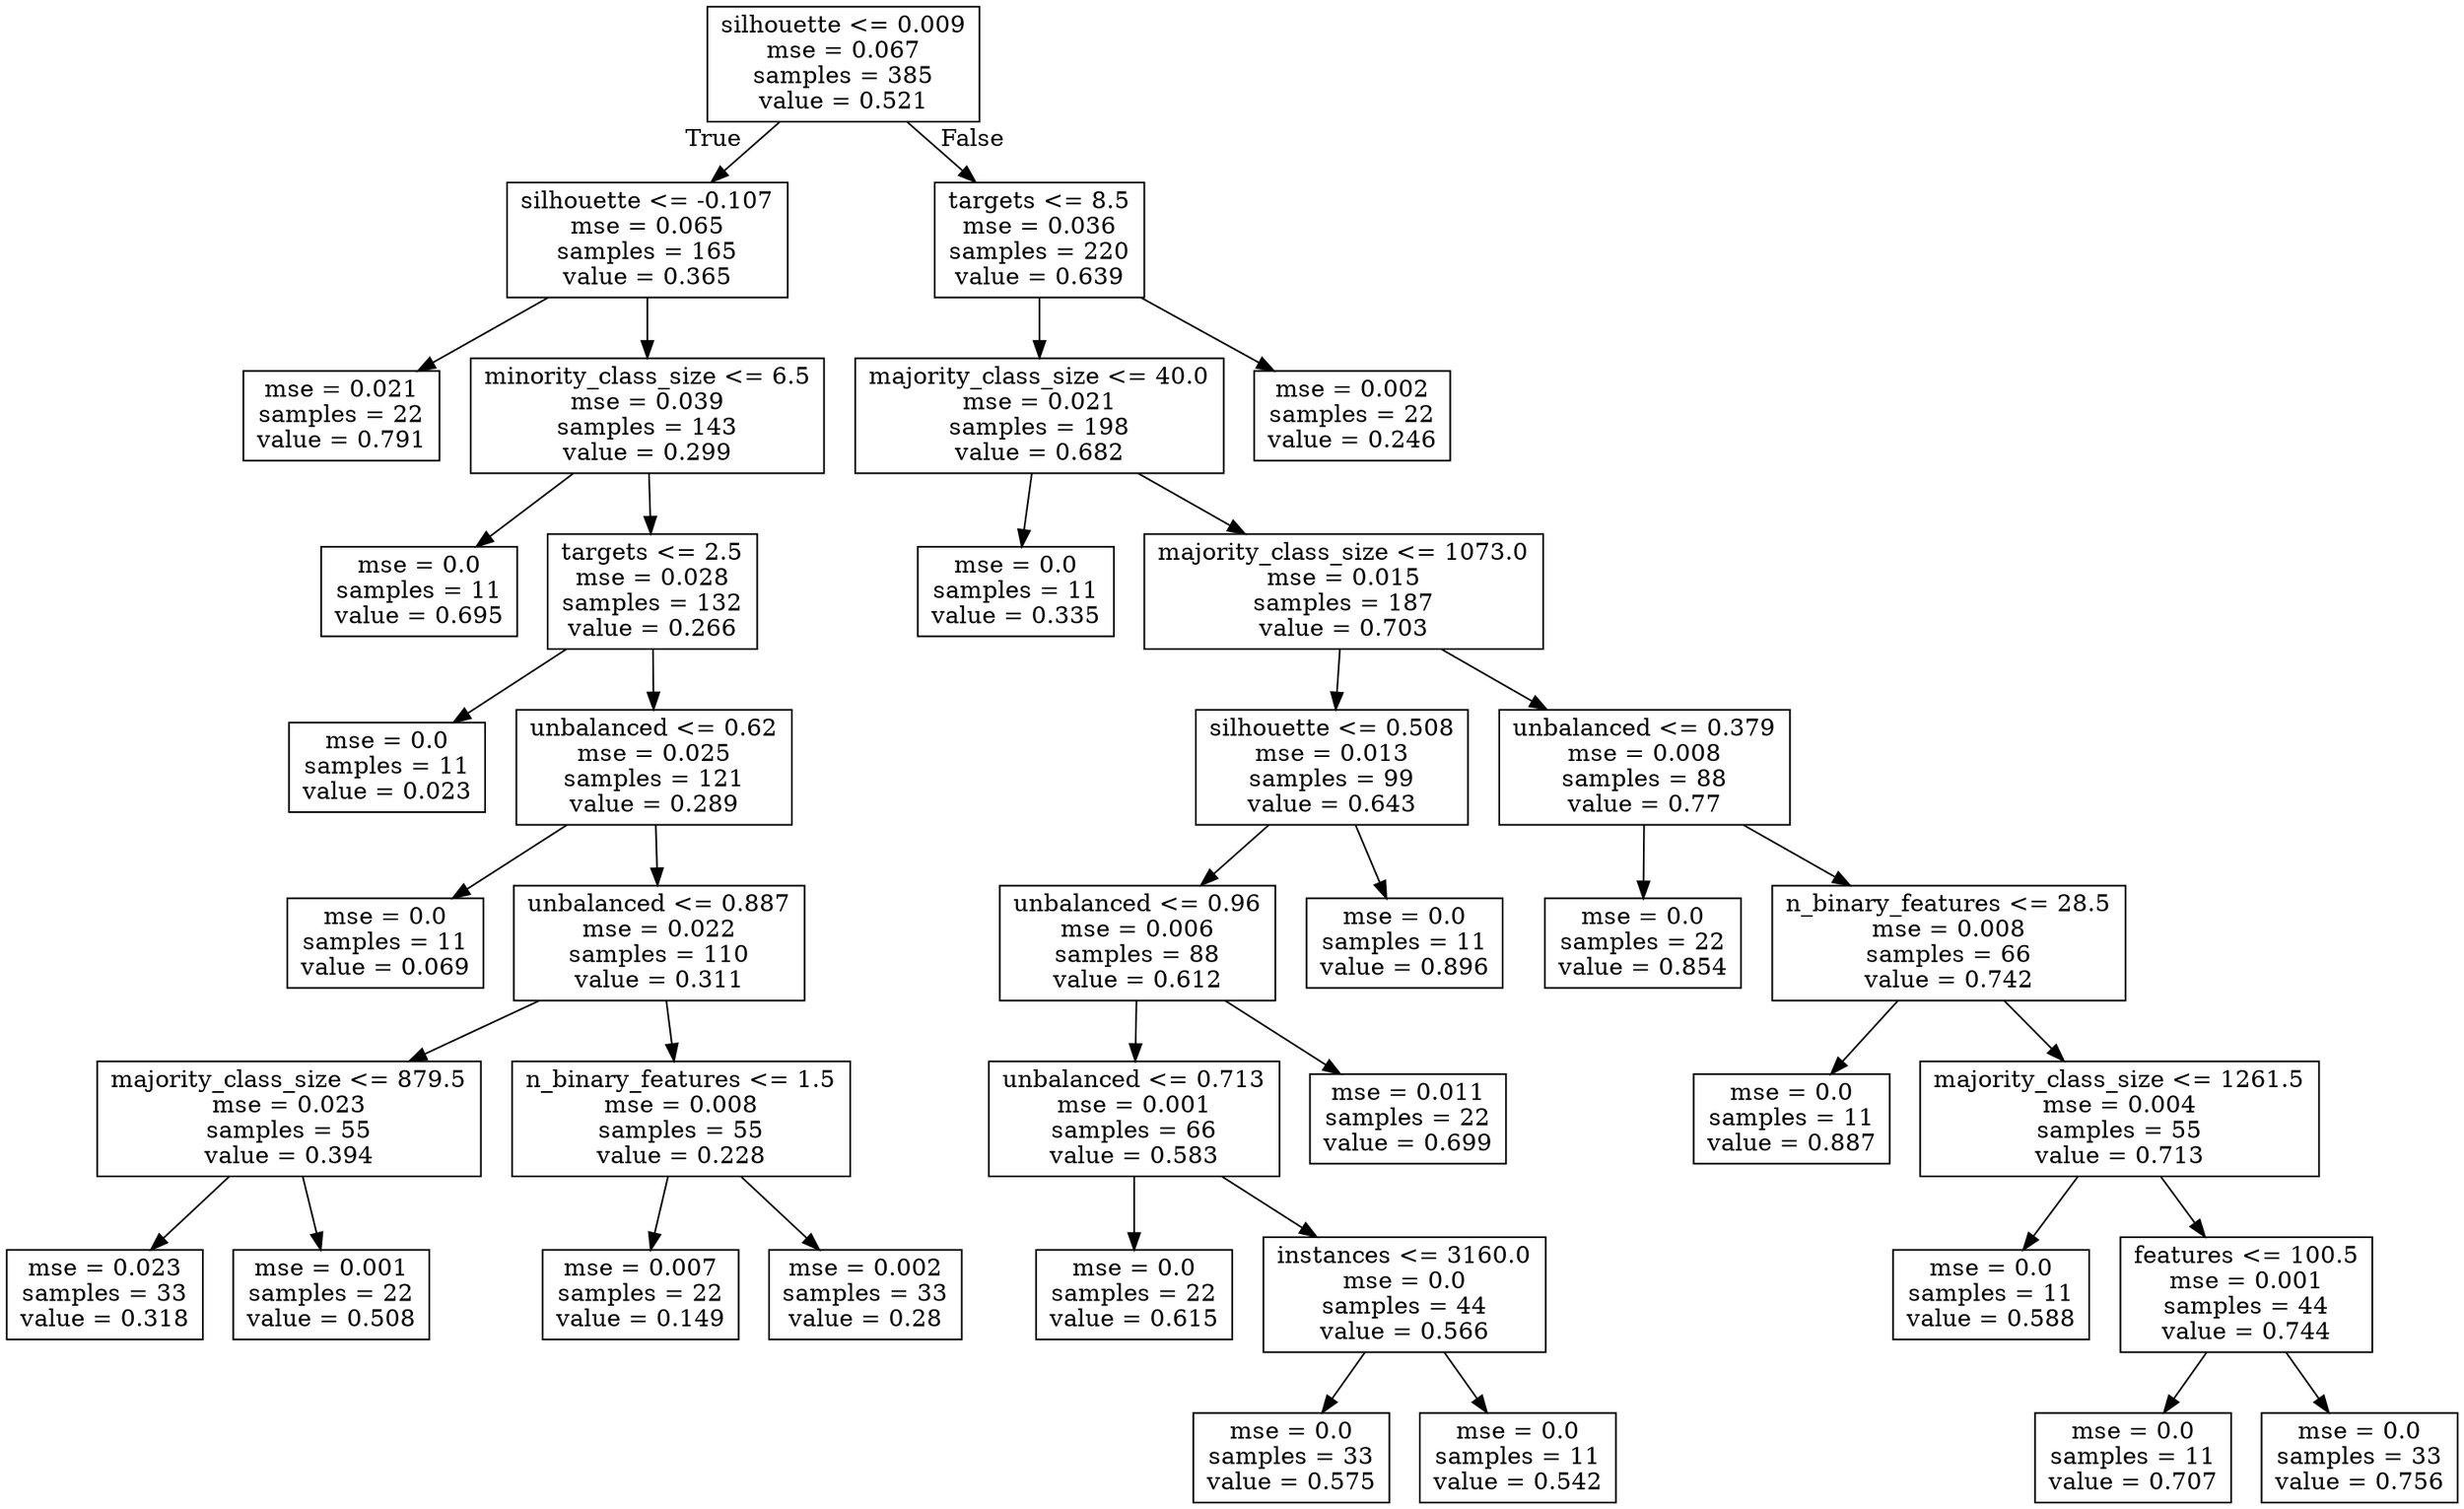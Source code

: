 digraph Tree {
node [shape=box] ;
0 [label="silhouette <= 0.009\nmse = 0.067\nsamples = 385\nvalue = 0.521"] ;
1 [label="silhouette <= -0.107\nmse = 0.065\nsamples = 165\nvalue = 0.365"] ;
0 -> 1 [labeldistance=2.5, labelangle=45, headlabel="True"] ;
2 [label="mse = 0.021\nsamples = 22\nvalue = 0.791"] ;
1 -> 2 ;
3 [label="minority_class_size <= 6.5\nmse = 0.039\nsamples = 143\nvalue = 0.299"] ;
1 -> 3 ;
4 [label="mse = 0.0\nsamples = 11\nvalue = 0.695"] ;
3 -> 4 ;
5 [label="targets <= 2.5\nmse = 0.028\nsamples = 132\nvalue = 0.266"] ;
3 -> 5 ;
6 [label="mse = 0.0\nsamples = 11\nvalue = 0.023"] ;
5 -> 6 ;
7 [label="unbalanced <= 0.62\nmse = 0.025\nsamples = 121\nvalue = 0.289"] ;
5 -> 7 ;
8 [label="mse = 0.0\nsamples = 11\nvalue = 0.069"] ;
7 -> 8 ;
9 [label="unbalanced <= 0.887\nmse = 0.022\nsamples = 110\nvalue = 0.311"] ;
7 -> 9 ;
10 [label="majority_class_size <= 879.5\nmse = 0.023\nsamples = 55\nvalue = 0.394"] ;
9 -> 10 ;
11 [label="mse = 0.023\nsamples = 33\nvalue = 0.318"] ;
10 -> 11 ;
12 [label="mse = 0.001\nsamples = 22\nvalue = 0.508"] ;
10 -> 12 ;
13 [label="n_binary_features <= 1.5\nmse = 0.008\nsamples = 55\nvalue = 0.228"] ;
9 -> 13 ;
14 [label="mse = 0.007\nsamples = 22\nvalue = 0.149"] ;
13 -> 14 ;
15 [label="mse = 0.002\nsamples = 33\nvalue = 0.28"] ;
13 -> 15 ;
16 [label="targets <= 8.5\nmse = 0.036\nsamples = 220\nvalue = 0.639"] ;
0 -> 16 [labeldistance=2.5, labelangle=-45, headlabel="False"] ;
17 [label="majority_class_size <= 40.0\nmse = 0.021\nsamples = 198\nvalue = 0.682"] ;
16 -> 17 ;
18 [label="mse = 0.0\nsamples = 11\nvalue = 0.335"] ;
17 -> 18 ;
19 [label="majority_class_size <= 1073.0\nmse = 0.015\nsamples = 187\nvalue = 0.703"] ;
17 -> 19 ;
20 [label="silhouette <= 0.508\nmse = 0.013\nsamples = 99\nvalue = 0.643"] ;
19 -> 20 ;
21 [label="unbalanced <= 0.96\nmse = 0.006\nsamples = 88\nvalue = 0.612"] ;
20 -> 21 ;
22 [label="unbalanced <= 0.713\nmse = 0.001\nsamples = 66\nvalue = 0.583"] ;
21 -> 22 ;
23 [label="mse = 0.0\nsamples = 22\nvalue = 0.615"] ;
22 -> 23 ;
24 [label="instances <= 3160.0\nmse = 0.0\nsamples = 44\nvalue = 0.566"] ;
22 -> 24 ;
25 [label="mse = 0.0\nsamples = 33\nvalue = 0.575"] ;
24 -> 25 ;
26 [label="mse = 0.0\nsamples = 11\nvalue = 0.542"] ;
24 -> 26 ;
27 [label="mse = 0.011\nsamples = 22\nvalue = 0.699"] ;
21 -> 27 ;
28 [label="mse = 0.0\nsamples = 11\nvalue = 0.896"] ;
20 -> 28 ;
29 [label="unbalanced <= 0.379\nmse = 0.008\nsamples = 88\nvalue = 0.77"] ;
19 -> 29 ;
30 [label="mse = 0.0\nsamples = 22\nvalue = 0.854"] ;
29 -> 30 ;
31 [label="n_binary_features <= 28.5\nmse = 0.008\nsamples = 66\nvalue = 0.742"] ;
29 -> 31 ;
32 [label="mse = 0.0\nsamples = 11\nvalue = 0.887"] ;
31 -> 32 ;
33 [label="majority_class_size <= 1261.5\nmse = 0.004\nsamples = 55\nvalue = 0.713"] ;
31 -> 33 ;
34 [label="mse = 0.0\nsamples = 11\nvalue = 0.588"] ;
33 -> 34 ;
35 [label="features <= 100.5\nmse = 0.001\nsamples = 44\nvalue = 0.744"] ;
33 -> 35 ;
36 [label="mse = 0.0\nsamples = 11\nvalue = 0.707"] ;
35 -> 36 ;
37 [label="mse = 0.0\nsamples = 33\nvalue = 0.756"] ;
35 -> 37 ;
38 [label="mse = 0.002\nsamples = 22\nvalue = 0.246"] ;
16 -> 38 ;
}